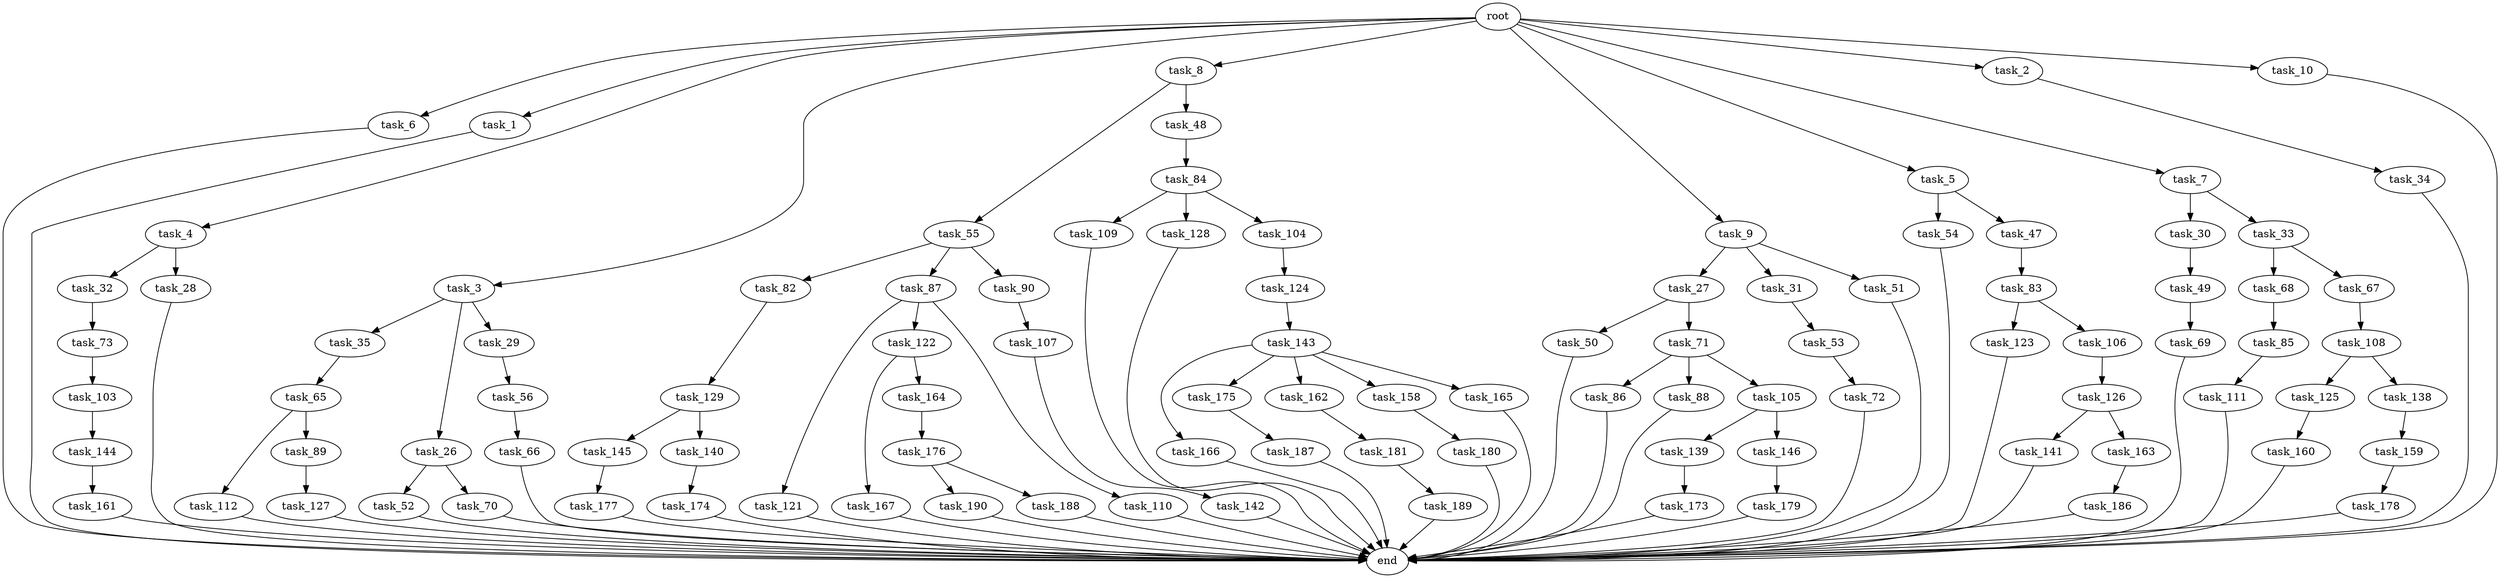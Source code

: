 digraph G {
  task_112 [size="34359738.368000"];
  task_6 [size="1.024000"];
  task_187 [size="420906795.008000"];
  task_73 [size="695784701.952000"];
  task_123 [size="34359738.368000"];
  task_66 [size="549755813.888000"];
  task_1 [size="1.024000"];
  task_82 [size="34359738.368000"];
  task_159 [size="420906795.008000"];
  task_68 [size="34359738.368000"];
  task_190 [size="34359738.368000"];
  task_65 [size="858993459.200000"];
  task_83 [size="549755813.888000"];
  task_72 [size="214748364.800000"];
  root [size="0.000000"];
  task_178 [size="695784701.952000"];
  task_176 [size="858993459.200000"];
  task_179 [size="137438953.472000"];
  task_144 [size="34359738.368000"];
  task_4 [size="1.024000"];
  task_3 [size="1.024000"];
  task_86 [size="137438953.472000"];
  task_189 [size="214748364.800000"];
  task_173 [size="137438953.472000"];
  task_121 [size="695784701.952000"];
  task_8 [size="1.024000"];
  task_9 [size="1.024000"];
  task_27 [size="34359738.368000"];
  task_109 [size="77309411.328000"];
  task_177 [size="549755813.888000"];
  task_5 [size="1.024000"];
  task_166 [size="309237645.312000"];
  task_107 [size="34359738.368000"];
  task_161 [size="420906795.008000"];
  task_49 [size="137438953.472000"];
  task_145 [size="549755813.888000"];
  task_128 [size="77309411.328000"];
  task_54 [size="420906795.008000"];
  task_32 [size="137438953.472000"];
  task_88 [size="137438953.472000"];
  task_167 [size="309237645.312000"];
  task_55 [size="309237645.312000"];
  task_7 [size="1.024000"];
  task_188 [size="34359738.368000"];
  task_53 [size="549755813.888000"];
  task_181 [size="77309411.328000"];
  task_126 [size="214748364.800000"];
  task_35 [size="34359738.368000"];
  task_31 [size="34359738.368000"];
  task_186 [size="137438953.472000"];
  task_28 [size="137438953.472000"];
  task_142 [size="214748364.800000"];
  task_84 [size="549755813.888000"];
  task_180 [size="77309411.328000"];
  task_175 [size="309237645.312000"];
  task_141 [size="214748364.800000"];
  task_162 [size="309237645.312000"];
  task_26 [size="34359738.368000"];
  task_143 [size="858993459.200000"];
  task_2 [size="1.024000"];
  task_106 [size="34359738.368000"];
  task_105 [size="137438953.472000"];
  task_129 [size="77309411.328000"];
  task_52 [size="420906795.008000"];
  task_87 [size="34359738.368000"];
  task_50 [size="695784701.952000"];
  task_122 [size="695784701.952000"];
  task_111 [size="309237645.312000"];
  task_104 [size="77309411.328000"];
  task_158 [size="309237645.312000"];
  task_160 [size="77309411.328000"];
  task_174 [size="34359738.368000"];
  task_103 [size="214748364.800000"];
  task_127 [size="549755813.888000"];
  task_70 [size="420906795.008000"];
  task_165 [size="309237645.312000"];
  task_30 [size="420906795.008000"];
  task_67 [size="34359738.368000"];
  task_48 [size="309237645.312000"];
  task_10 [size="1.024000"];
  task_164 [size="309237645.312000"];
  task_85 [size="858993459.200000"];
  task_163 [size="214748364.800000"];
  task_29 [size="34359738.368000"];
  task_56 [size="695784701.952000"];
  task_124 [size="137438953.472000"];
  task_139 [size="695784701.952000"];
  task_33 [size="420906795.008000"];
  task_47 [size="420906795.008000"];
  task_69 [size="34359738.368000"];
  task_140 [size="549755813.888000"];
  task_108 [size="549755813.888000"];
  end [size="0.000000"];
  task_71 [size="695784701.952000"];
  task_89 [size="34359738.368000"];
  task_146 [size="695784701.952000"];
  task_34 [size="309237645.312000"];
  task_110 [size="695784701.952000"];
  task_51 [size="34359738.368000"];
  task_125 [size="137438953.472000"];
  task_138 [size="137438953.472000"];
  task_90 [size="34359738.368000"];

  task_112 -> end [size="1.000000"];
  task_6 -> end [size="1.000000"];
  task_187 -> end [size="1.000000"];
  task_73 -> task_103 [size="209715200.000000"];
  task_123 -> end [size="1.000000"];
  task_66 -> end [size="1.000000"];
  task_1 -> end [size="1.000000"];
  task_82 -> task_129 [size="75497472.000000"];
  task_159 -> task_178 [size="679477248.000000"];
  task_68 -> task_85 [size="838860800.000000"];
  task_190 -> end [size="1.000000"];
  task_65 -> task_112 [size="33554432.000000"];
  task_65 -> task_89 [size="33554432.000000"];
  task_83 -> task_106 [size="33554432.000000"];
  task_83 -> task_123 [size="33554432.000000"];
  task_72 -> end [size="1.000000"];
  root -> task_2 [size="1.000000"];
  root -> task_6 [size="1.000000"];
  root -> task_7 [size="1.000000"];
  root -> task_4 [size="1.000000"];
  root -> task_3 [size="1.000000"];
  root -> task_5 [size="1.000000"];
  root -> task_1 [size="1.000000"];
  root -> task_8 [size="1.000000"];
  root -> task_9 [size="1.000000"];
  root -> task_10 [size="1.000000"];
  task_178 -> end [size="1.000000"];
  task_176 -> task_190 [size="33554432.000000"];
  task_176 -> task_188 [size="33554432.000000"];
  task_179 -> end [size="1.000000"];
  task_144 -> task_161 [size="411041792.000000"];
  task_4 -> task_32 [size="134217728.000000"];
  task_4 -> task_28 [size="134217728.000000"];
  task_3 -> task_29 [size="33554432.000000"];
  task_3 -> task_26 [size="33554432.000000"];
  task_3 -> task_35 [size="33554432.000000"];
  task_86 -> end [size="1.000000"];
  task_189 -> end [size="1.000000"];
  task_173 -> end [size="1.000000"];
  task_121 -> end [size="1.000000"];
  task_8 -> task_55 [size="301989888.000000"];
  task_8 -> task_48 [size="301989888.000000"];
  task_9 -> task_31 [size="33554432.000000"];
  task_9 -> task_27 [size="33554432.000000"];
  task_9 -> task_51 [size="33554432.000000"];
  task_27 -> task_50 [size="679477248.000000"];
  task_27 -> task_71 [size="679477248.000000"];
  task_109 -> end [size="1.000000"];
  task_177 -> end [size="1.000000"];
  task_5 -> task_54 [size="411041792.000000"];
  task_5 -> task_47 [size="411041792.000000"];
  task_166 -> end [size="1.000000"];
  task_107 -> task_142 [size="209715200.000000"];
  task_161 -> end [size="1.000000"];
  task_49 -> task_69 [size="33554432.000000"];
  task_145 -> task_177 [size="536870912.000000"];
  task_128 -> end [size="1.000000"];
  task_54 -> end [size="1.000000"];
  task_32 -> task_73 [size="679477248.000000"];
  task_88 -> end [size="1.000000"];
  task_167 -> end [size="1.000000"];
  task_55 -> task_87 [size="33554432.000000"];
  task_55 -> task_82 [size="33554432.000000"];
  task_55 -> task_90 [size="33554432.000000"];
  task_7 -> task_33 [size="411041792.000000"];
  task_7 -> task_30 [size="411041792.000000"];
  task_188 -> end [size="1.000000"];
  task_53 -> task_72 [size="209715200.000000"];
  task_181 -> task_189 [size="209715200.000000"];
  task_126 -> task_141 [size="209715200.000000"];
  task_126 -> task_163 [size="209715200.000000"];
  task_35 -> task_65 [size="838860800.000000"];
  task_31 -> task_53 [size="536870912.000000"];
  task_186 -> end [size="1.000000"];
  task_28 -> end [size="1.000000"];
  task_142 -> end [size="1.000000"];
  task_84 -> task_128 [size="75497472.000000"];
  task_84 -> task_109 [size="75497472.000000"];
  task_84 -> task_104 [size="75497472.000000"];
  task_180 -> end [size="1.000000"];
  task_175 -> task_187 [size="411041792.000000"];
  task_141 -> end [size="1.000000"];
  task_162 -> task_181 [size="75497472.000000"];
  task_26 -> task_52 [size="411041792.000000"];
  task_26 -> task_70 [size="411041792.000000"];
  task_143 -> task_165 [size="301989888.000000"];
  task_143 -> task_166 [size="301989888.000000"];
  task_143 -> task_162 [size="301989888.000000"];
  task_143 -> task_158 [size="301989888.000000"];
  task_143 -> task_175 [size="301989888.000000"];
  task_2 -> task_34 [size="301989888.000000"];
  task_106 -> task_126 [size="209715200.000000"];
  task_105 -> task_139 [size="679477248.000000"];
  task_105 -> task_146 [size="679477248.000000"];
  task_129 -> task_140 [size="536870912.000000"];
  task_129 -> task_145 [size="536870912.000000"];
  task_52 -> end [size="1.000000"];
  task_87 -> task_110 [size="679477248.000000"];
  task_87 -> task_121 [size="679477248.000000"];
  task_87 -> task_122 [size="679477248.000000"];
  task_50 -> end [size="1.000000"];
  task_122 -> task_164 [size="301989888.000000"];
  task_122 -> task_167 [size="301989888.000000"];
  task_111 -> end [size="1.000000"];
  task_104 -> task_124 [size="134217728.000000"];
  task_158 -> task_180 [size="75497472.000000"];
  task_160 -> end [size="1.000000"];
  task_174 -> end [size="1.000000"];
  task_103 -> task_144 [size="33554432.000000"];
  task_127 -> end [size="1.000000"];
  task_70 -> end [size="1.000000"];
  task_165 -> end [size="1.000000"];
  task_30 -> task_49 [size="134217728.000000"];
  task_67 -> task_108 [size="536870912.000000"];
  task_48 -> task_84 [size="536870912.000000"];
  task_10 -> end [size="1.000000"];
  task_164 -> task_176 [size="838860800.000000"];
  task_85 -> task_111 [size="301989888.000000"];
  task_163 -> task_186 [size="134217728.000000"];
  task_29 -> task_56 [size="679477248.000000"];
  task_56 -> task_66 [size="536870912.000000"];
  task_124 -> task_143 [size="838860800.000000"];
  task_139 -> task_173 [size="134217728.000000"];
  task_33 -> task_67 [size="33554432.000000"];
  task_33 -> task_68 [size="33554432.000000"];
  task_47 -> task_83 [size="536870912.000000"];
  task_69 -> end [size="1.000000"];
  task_140 -> task_174 [size="33554432.000000"];
  task_108 -> task_125 [size="134217728.000000"];
  task_108 -> task_138 [size="134217728.000000"];
  task_71 -> task_86 [size="134217728.000000"];
  task_71 -> task_88 [size="134217728.000000"];
  task_71 -> task_105 [size="134217728.000000"];
  task_89 -> task_127 [size="536870912.000000"];
  task_146 -> task_179 [size="134217728.000000"];
  task_34 -> end [size="1.000000"];
  task_110 -> end [size="1.000000"];
  task_51 -> end [size="1.000000"];
  task_125 -> task_160 [size="75497472.000000"];
  task_138 -> task_159 [size="411041792.000000"];
  task_90 -> task_107 [size="33554432.000000"];
}

